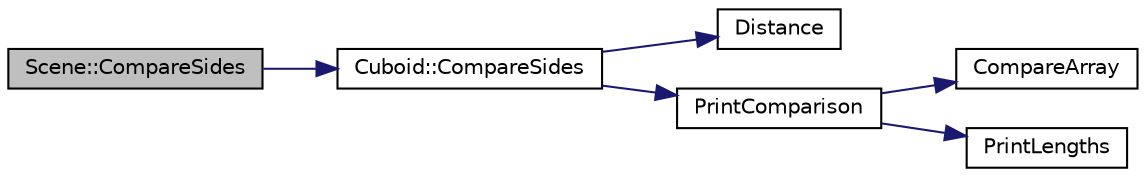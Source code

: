 digraph "Scene::CompareSides"
{
 // LATEX_PDF_SIZE
  edge [fontname="Helvetica",fontsize="10",labelfontname="Helvetica",labelfontsize="10"];
  node [fontname="Helvetica",fontsize="10",shape=record];
  rankdir="LR";
  Node1 [label="Scene::CompareSides",height=0.2,width=0.4,color="black", fillcolor="grey75", style="filled", fontcolor="black",tooltip="Wyświetlanie porównania długości boków prostopadłościanu."];
  Node1 -> Node2 [color="midnightblue",fontsize="10",style="solid",fontname="Helvetica"];
  Node2 [label="Cuboid::CompareSides",height=0.2,width=0.4,color="black", fillcolor="white", style="filled",URL="$class_cuboid.html#a46fd8725d6b5ae5b3a989c13d16e30dc",tooltip="Porównanie długości boków prostopadłościanu."];
  Node2 -> Node3 [color="midnightblue",fontsize="10",style="solid",fontname="Helvetica"];
  Node3 [label="Distance",height=0.2,width=0.4,color="black", fillcolor="white", style="filled",URL="$vector_8hh.html#aa87b0c7cdf36a45faba3f90123c8d51f",tooltip=" "];
  Node2 -> Node4 [color="midnightblue",fontsize="10",style="solid",fontname="Helvetica"];
  Node4 [label="PrintComparison",height=0.2,width=0.4,color="black", fillcolor="white", style="filled",URL="$cuboid_8cpp.html#a19f3a0a91e673919108e5651471055aa",tooltip="Wyświetlenie porównania długości poszczególnych boków prostopadłościanu zawartych w trzech tablicach."];
  Node4 -> Node5 [color="midnightblue",fontsize="10",style="solid",fontname="Helvetica"];
  Node5 [label="CompareArray",height=0.2,width=0.4,color="black", fillcolor="white", style="filled",URL="$cuboid_8cpp.html#a50b45639df74676016627981ca35061e",tooltip="Sprawdzenie czy wartości w tablicy są wszystkie sobie równe."];
  Node4 -> Node6 [color="midnightblue",fontsize="10",style="solid",fontname="Helvetica"];
  Node6 [label="PrintLengths",height=0.2,width=0.4,color="black", fillcolor="white", style="filled",URL="$cuboid_8cpp.html#ae1e4ac1305895a507f98a860c527b7a1",tooltip="Wyświetlenie długości boków prostopadłościanu zawartych w tablicy."];
}
